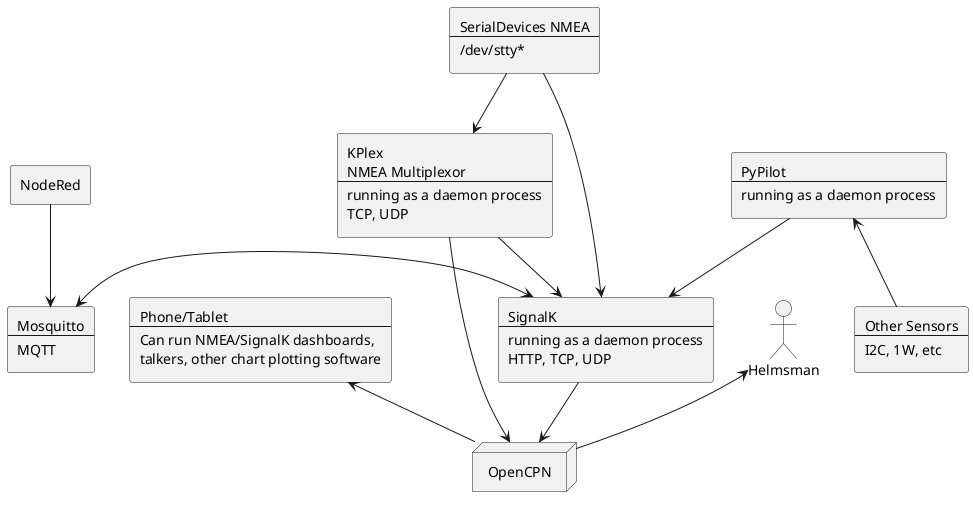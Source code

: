 @startuml
actor Helmsman [
 Helmsman
]
agent MobileDevice [
 Phone/Tablet
 ----
 Can run NMEA/SignalK dashboards,
 talkers, other chart plotting software
]
node OpenCPN [
 OpenCPN
]
rectangle KPlex [
 KPlex
 NMEA Multiplexor
 ----
 running as a daemon process
 TCP, UDP
]
rectangle SignalK [
 SignalK
 ----
 running as a daemon process
 HTTP, TCP, UDP
]
rectangle PyPilot [
 PyPilot
 ----
 running as a daemon process
]
rectangle SerialDevices [
 SerialDevices NMEA
 ----
 /dev/stty*
]
rectangle OtherSensors [
 Other Sensors
 ----
 I2C, 1W, etc
]
rectangle Mosquitto [
 Mosquitto
 ----
 MQTT
]
rectangle NodeRed [
 NodeRed
]
Helmsman <-- OpenCPN
MobileDevice <-- OpenCPN
KPlex --> OpenCPN
KPlex --> SignalK
PyPilot <-- OtherSensors
SignalK --> OpenCPN
SerialDevices --> SignalK
SerialDevices --> KPlex
PyPilot --> SignalK
Mosquitto <-> SignalK
NodeRed --> Mosquitto
@enduml
